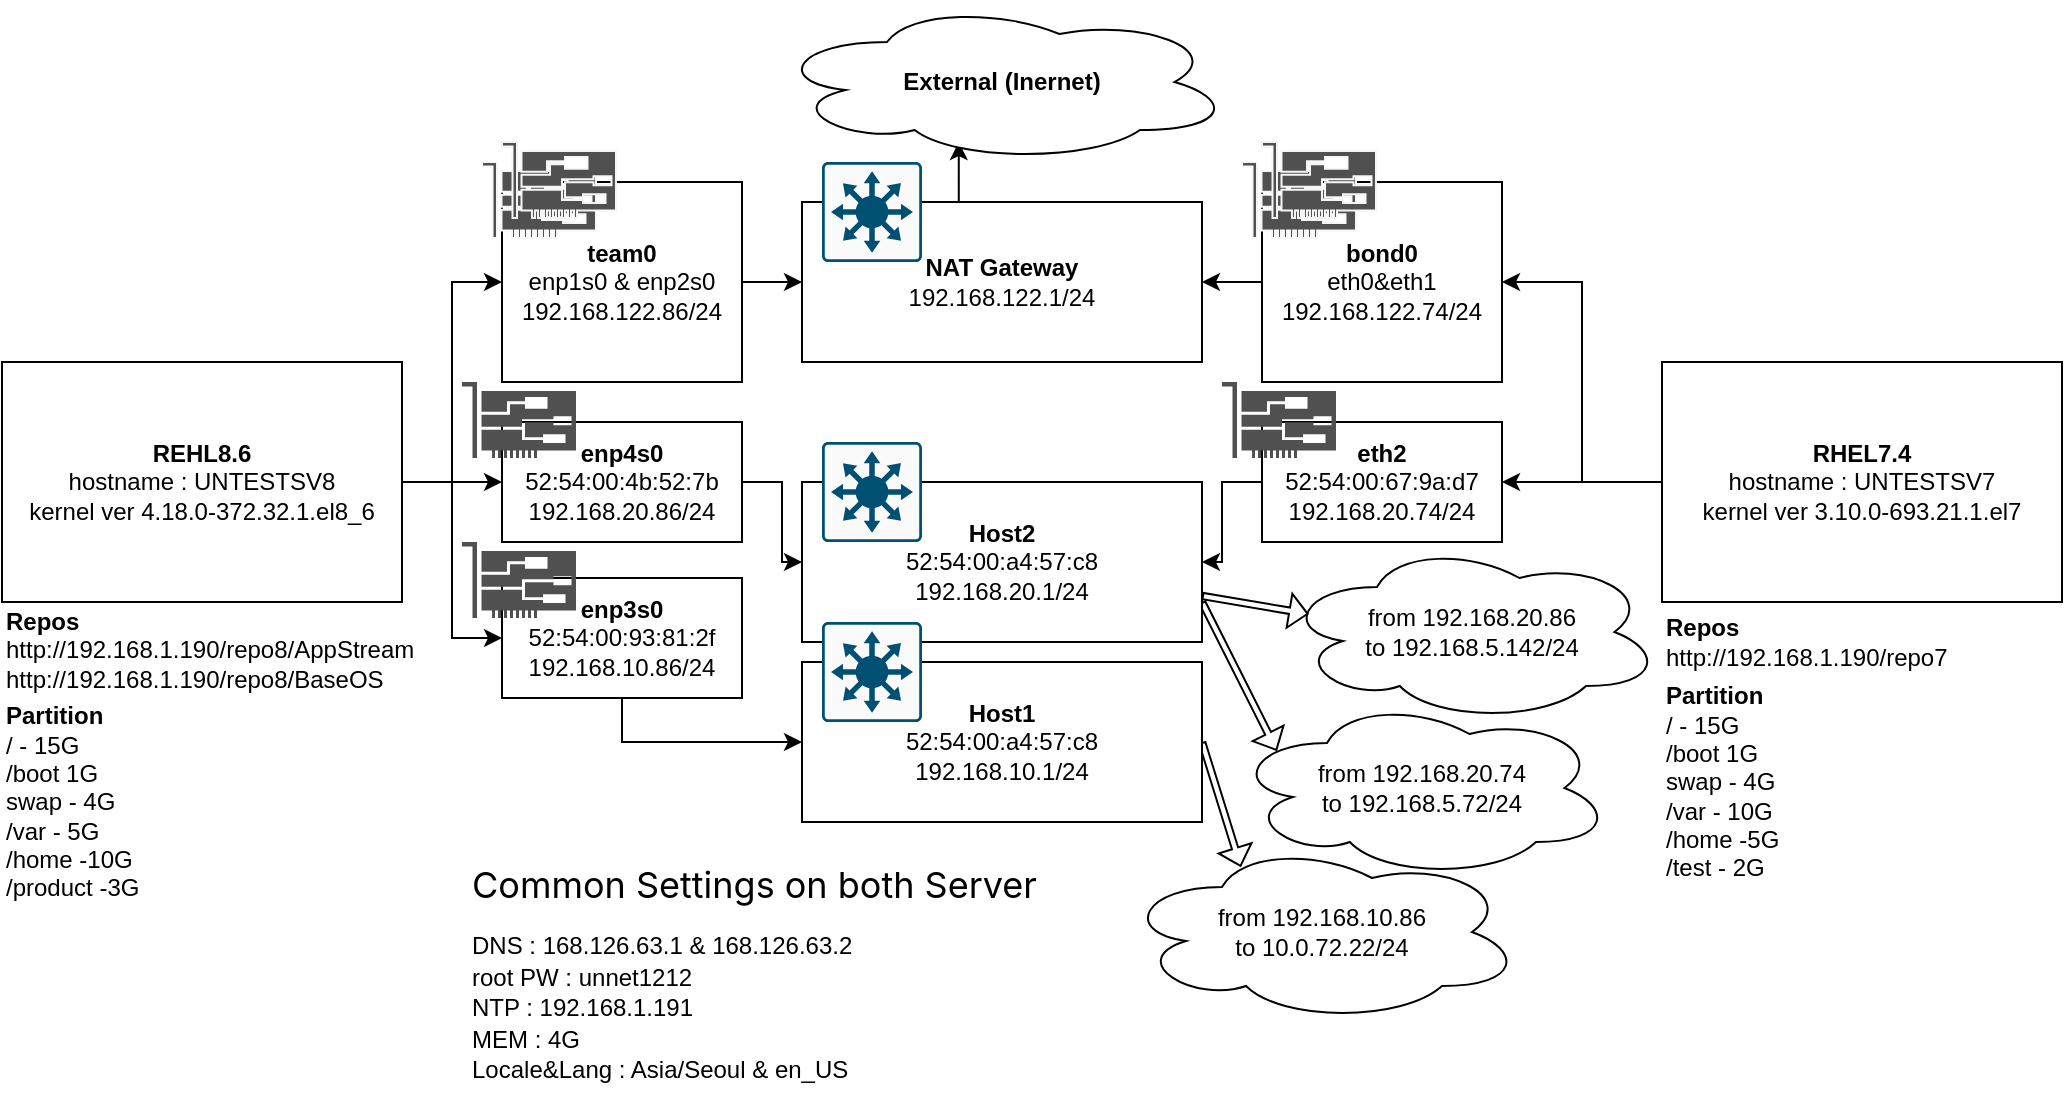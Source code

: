 <mxfile version="20.6.0" type="github">
  <diagram id="3-aWnPjAAtXSHg9XjmKd" name="페이지-1">
    <mxGraphModel dx="1433" dy="865" grid="1" gridSize="10" guides="1" tooltips="1" connect="1" arrows="1" fold="1" page="1" pageScale="1" pageWidth="1169" pageHeight="827" math="0" shadow="0">
      <root>
        <mxCell id="0" />
        <mxCell id="1" parent="0" />
        <mxCell id="oyet4yBadCuPjKH_klJJ-17" style="edgeStyle=orthogonalEdgeStyle;rounded=0;orthogonalLoop=1;jettySize=auto;html=1;exitX=0.5;exitY=0;exitDx=0;exitDy=0;entryX=0.406;entryY=0.875;entryDx=0;entryDy=0;entryPerimeter=0;" parent="1" source="oyet4yBadCuPjKH_klJJ-1" target="oyet4yBadCuPjKH_klJJ-2" edge="1">
          <mxGeometry relative="1" as="geometry" />
        </mxCell>
        <mxCell id="oyet4yBadCuPjKH_klJJ-1" value="&lt;b&gt;NAT Gateway&lt;/b&gt;&lt;br&gt;192.168.122.1/24" style="rounded=0;whiteSpace=wrap;html=1;" parent="1" vertex="1">
          <mxGeometry x="480" y="120" width="200" height="80" as="geometry" />
        </mxCell>
        <mxCell id="oyet4yBadCuPjKH_klJJ-2" value="&lt;b&gt;External (Inernet)&lt;/b&gt;" style="ellipse;shape=cloud;whiteSpace=wrap;html=1;" parent="1" vertex="1">
          <mxGeometry x="465" y="20" width="230" height="80" as="geometry" />
        </mxCell>
        <mxCell id="oyet4yBadCuPjKH_klJJ-24" style="edgeStyle=orthogonalEdgeStyle;rounded=0;orthogonalLoop=1;jettySize=auto;html=1;entryX=0;entryY=0.5;entryDx=0;entryDy=0;" parent="1" source="oyet4yBadCuPjKH_klJJ-3" target="oyet4yBadCuPjKH_klJJ-18" edge="1">
          <mxGeometry relative="1" as="geometry" />
        </mxCell>
        <mxCell id="oyet4yBadCuPjKH_klJJ-25" style="edgeStyle=orthogonalEdgeStyle;rounded=0;orthogonalLoop=1;jettySize=auto;html=1;entryX=0;entryY=0.5;entryDx=0;entryDy=0;" parent="1" source="oyet4yBadCuPjKH_klJJ-3" target="oyet4yBadCuPjKH_klJJ-19" edge="1">
          <mxGeometry relative="1" as="geometry" />
        </mxCell>
        <mxCell id="oyet4yBadCuPjKH_klJJ-26" style="edgeStyle=orthogonalEdgeStyle;rounded=0;orthogonalLoop=1;jettySize=auto;html=1;entryX=0;entryY=0.5;entryDx=0;entryDy=0;" parent="1" source="oyet4yBadCuPjKH_klJJ-3" target="oyet4yBadCuPjKH_klJJ-20" edge="1">
          <mxGeometry relative="1" as="geometry" />
        </mxCell>
        <mxCell id="oyet4yBadCuPjKH_klJJ-32" style="edgeStyle=orthogonalEdgeStyle;rounded=0;orthogonalLoop=1;jettySize=auto;html=1;entryX=1;entryY=0.5;entryDx=0;entryDy=0;" parent="1" source="oyet4yBadCuPjKH_klJJ-4" target="oyet4yBadCuPjKH_klJJ-21" edge="1">
          <mxGeometry relative="1" as="geometry" />
        </mxCell>
        <mxCell id="oyet4yBadCuPjKH_klJJ-33" style="edgeStyle=orthogonalEdgeStyle;rounded=0;orthogonalLoop=1;jettySize=auto;html=1;" parent="1" source="oyet4yBadCuPjKH_klJJ-4" target="oyet4yBadCuPjKH_klJJ-22" edge="1">
          <mxGeometry relative="1" as="geometry" />
        </mxCell>
        <mxCell id="oyet4yBadCuPjKH_klJJ-30" style="edgeStyle=orthogonalEdgeStyle;rounded=0;orthogonalLoop=1;jettySize=auto;html=1;" parent="1" source="oyet4yBadCuPjKH_klJJ-18" target="oyet4yBadCuPjKH_klJJ-1" edge="1">
          <mxGeometry relative="1" as="geometry" />
        </mxCell>
        <mxCell id="oyet4yBadCuPjKH_klJJ-29" style="edgeStyle=orthogonalEdgeStyle;rounded=0;orthogonalLoop=1;jettySize=auto;html=1;exitX=0.5;exitY=1;exitDx=0;exitDy=0;entryX=0;entryY=0.5;entryDx=0;entryDy=0;" parent="1" source="oyet4yBadCuPjKH_klJJ-20" target="oyet4yBadCuPjKH_klJJ-7" edge="1">
          <mxGeometry relative="1" as="geometry" />
        </mxCell>
        <mxCell id="oyet4yBadCuPjKH_klJJ-31" style="edgeStyle=orthogonalEdgeStyle;rounded=0;orthogonalLoop=1;jettySize=auto;html=1;entryX=1;entryY=0.5;entryDx=0;entryDy=0;" parent="1" source="oyet4yBadCuPjKH_klJJ-21" target="oyet4yBadCuPjKH_klJJ-1" edge="1">
          <mxGeometry relative="1" as="geometry" />
        </mxCell>
        <mxCell id="oyet4yBadCuPjKH_klJJ-42" value="&lt;h1&gt;&lt;span style=&quot;font-family: -apple-system, BlinkMacSystemFont, &amp;quot;Apple SD Gothic Neo&amp;quot;, helvetica, noto, notojp, notokr, &amp;quot;Microsoft YaHei&amp;quot;, &amp;quot;Malgun Gothic&amp;quot;, &amp;quot;맑은 고딕&amp;quot;, Dotum, 돋움, sans-serif; font-size: 18px; font-weight: 400; background-color: rgb(255, 255, 255);&quot;&gt;Common Settings on both Server&lt;/span&gt;&lt;br&gt;&lt;/h1&gt;&lt;p style=&quot;line-height: 30%;&quot;&gt;DNS : 168.126.63.1 &amp;amp; 168.126.63.2&lt;/p&gt;&lt;p style=&quot;line-height: 30%;&quot;&gt;root PW : unnet1212&lt;/p&gt;&lt;p style=&quot;line-height: 30%;&quot;&gt;NTP : 192.168.1.191&lt;/p&gt;&lt;p style=&quot;line-height: 30%;&quot;&gt;MEM : 4G&lt;/p&gt;&lt;p style=&quot;line-height: 30%;&quot;&gt;Locale&amp;amp;Lang : Asia/Seoul &amp;amp; en_US&lt;/p&gt;" style="text;html=1;strokeColor=none;fillColor=none;spacing=5;spacingTop=-20;whiteSpace=wrap;overflow=hidden;rounded=0;" parent="1" vertex="1">
          <mxGeometry x="310" y="440" width="380" height="126" as="geometry" />
        </mxCell>
        <mxCell id="oyet4yBadCuPjKH_klJJ-52" value="" style="sketch=0;points=[[0.015,0.015,0],[0.985,0.015,0],[0.985,0.985,0],[0.015,0.985,0],[0.25,0,0],[0.5,0,0],[0.75,0,0],[1,0.25,0],[1,0.5,0],[1,0.75,0],[0.75,1,0],[0.5,1,0],[0.25,1,0],[0,0.75,0],[0,0.5,0],[0,0.25,0]];verticalLabelPosition=bottom;html=1;verticalAlign=top;aspect=fixed;align=center;pointerEvents=1;shape=mxgraph.cisco19.rect;prIcon=l3_switch;fillColor=#FAFAFA;strokeColor=#005073;" parent="1" vertex="1">
          <mxGeometry x="490" y="100" width="50" height="50" as="geometry" />
        </mxCell>
        <mxCell id="oyet4yBadCuPjKH_klJJ-27" style="edgeStyle=orthogonalEdgeStyle;rounded=0;orthogonalLoop=1;jettySize=auto;html=1;entryX=0;entryY=0.5;entryDx=0;entryDy=0;" parent="1" source="oyet4yBadCuPjKH_klJJ-19" target="oyet4yBadCuPjKH_klJJ-6" edge="1">
          <mxGeometry relative="1" as="geometry" />
        </mxCell>
        <mxCell id="oyet4yBadCuPjKH_klJJ-36" style="edgeStyle=orthogonalEdgeStyle;rounded=0;orthogonalLoop=1;jettySize=auto;html=1;entryX=1;entryY=0.5;entryDx=0;entryDy=0;" parent="1" source="oyet4yBadCuPjKH_klJJ-22" target="oyet4yBadCuPjKH_klJJ-6" edge="1">
          <mxGeometry relative="1" as="geometry" />
        </mxCell>
        <mxCell id="duNDENm5G7LJU51QfXqs-9" value="" style="group" vertex="1" connectable="0" parent="1">
          <mxGeometry x="80" y="180" width="200" height="290" as="geometry" />
        </mxCell>
        <mxCell id="oyet4yBadCuPjKH_klJJ-3" value="&lt;b&gt;REHL8.6&lt;/b&gt;&lt;br&gt;hostname : UNTESTSV8&lt;br&gt;kernel ver&amp;nbsp;4.18.0-372.32.1.el8_6" style="rounded=0;whiteSpace=wrap;html=1;" parent="duNDENm5G7LJU51QfXqs-9" vertex="1">
          <mxGeometry y="20" width="200" height="120" as="geometry" />
        </mxCell>
        <mxCell id="oyet4yBadCuPjKH_klJJ-43" value="" style="shape=image;html=1;verticalAlign=top;verticalLabelPosition=bottom;labelBackgroundColor=#ffffff;imageAspect=0;aspect=fixed;image=https://cdn1.iconfinder.com/data/icons/Futurosoft%20Icons%200.5.2/128x128/apps/redhat.png" parent="duNDENm5G7LJU51QfXqs-9" vertex="1">
          <mxGeometry x="10" width="60" height="60" as="geometry" />
        </mxCell>
        <mxCell id="duNDENm5G7LJU51QfXqs-7" value="" style="group" vertex="1" connectable="0" parent="duNDENm5G7LJU51QfXqs-9">
          <mxGeometry y="148" width="200" height="142" as="geometry" />
        </mxCell>
        <mxCell id="oyet4yBadCuPjKH_klJJ-55" value="&lt;b&gt;Repos&lt;/b&gt;&lt;br&gt;http://192.168.1.190/repo8/AppStream&lt;br&gt;http://192.168.1.190/repo8/BaseOS" style="text;html=1;strokeColor=none;fillColor=none;align=left;verticalAlign=middle;whiteSpace=wrap;rounded=0;" parent="duNDENm5G7LJU51QfXqs-7" vertex="1">
          <mxGeometry width="200" height="32" as="geometry" />
        </mxCell>
        <mxCell id="oyet4yBadCuPjKH_klJJ-58" value="&lt;b&gt;Partition&lt;/b&gt;&lt;br&gt;/ - 15G&lt;br&gt;/boot 1G&lt;br&gt;swap - 4G&lt;br&gt;/var - 5G&lt;br&gt;/home -10G&lt;br&gt;/product -3G" style="text;html=1;strokeColor=none;fillColor=none;align=left;verticalAlign=middle;whiteSpace=wrap;rounded=0;" parent="duNDENm5G7LJU51QfXqs-7" vertex="1">
          <mxGeometry y="42" width="200" height="100" as="geometry" />
        </mxCell>
        <mxCell id="duNDENm5G7LJU51QfXqs-10" value="" style="group" vertex="1" connectable="0" parent="1">
          <mxGeometry x="910" y="180" width="200" height="280" as="geometry" />
        </mxCell>
        <mxCell id="oyet4yBadCuPjKH_klJJ-4" value="&lt;b&gt;RHEL7.4&lt;/b&gt;&lt;br&gt;hostname : UNTESTSV7&lt;br&gt;kernel ver&amp;nbsp;3.10.0-693.21.1.el7" style="rounded=0;whiteSpace=wrap;html=1;" parent="duNDENm5G7LJU51QfXqs-10" vertex="1">
          <mxGeometry y="20" width="200" height="120" as="geometry" />
        </mxCell>
        <mxCell id="oyet4yBadCuPjKH_klJJ-44" value="" style="shape=image;html=1;verticalAlign=top;verticalLabelPosition=bottom;labelBackgroundColor=#ffffff;imageAspect=0;aspect=fixed;image=https://cdn1.iconfinder.com/data/icons/Futurosoft%20Icons%200.5.2/128x128/apps/redhat.png" parent="duNDENm5G7LJU51QfXqs-10" vertex="1">
          <mxGeometry x="20" width="60" height="60" as="geometry" />
        </mxCell>
        <mxCell id="duNDENm5G7LJU51QfXqs-8" value="" style="group" vertex="1" connectable="0" parent="duNDENm5G7LJU51QfXqs-10">
          <mxGeometry y="145" width="200" height="135" as="geometry" />
        </mxCell>
        <mxCell id="oyet4yBadCuPjKH_klJJ-56" value="&lt;b&gt;Repos&lt;/b&gt;&lt;br&gt;http://192.168.1.190/repo7" style="text;html=1;strokeColor=none;fillColor=none;align=left;verticalAlign=middle;whiteSpace=wrap;rounded=0;" parent="duNDENm5G7LJU51QfXqs-8" vertex="1">
          <mxGeometry width="200" height="30" as="geometry" />
        </mxCell>
        <mxCell id="oyet4yBadCuPjKH_klJJ-59" value="&lt;b&gt;Partition&lt;/b&gt;&lt;br&gt;/ - 15G&lt;br&gt;/boot 1G&lt;br&gt;swap - 4G&lt;br&gt;/var - 10G&lt;br&gt;/home -5G&lt;br&gt;/test - 2G" style="text;html=1;strokeColor=none;fillColor=none;align=left;verticalAlign=middle;whiteSpace=wrap;rounded=0;" parent="duNDENm5G7LJU51QfXqs-8" vertex="1">
          <mxGeometry y="35" width="200" height="100" as="geometry" />
        </mxCell>
        <mxCell id="duNDENm5G7LJU51QfXqs-15" value="" style="group" vertex="1" connectable="0" parent="1">
          <mxGeometry x="310" y="90" width="140" height="278" as="geometry" />
        </mxCell>
        <mxCell id="duNDENm5G7LJU51QfXqs-6" value="" style="group" vertex="1" connectable="0" parent="duNDENm5G7LJU51QfXqs-15">
          <mxGeometry y="200" width="140" height="78" as="geometry" />
        </mxCell>
        <mxCell id="oyet4yBadCuPjKH_klJJ-20" value="&lt;b&gt;enp3s0&lt;/b&gt;&lt;br&gt;52:54:00:93:81:2f&lt;br&gt;192.168.10.86/24" style="rounded=0;whiteSpace=wrap;html=1;" parent="duNDENm5G7LJU51QfXqs-6" vertex="1">
          <mxGeometry x="20" y="18" width="120" height="60" as="geometry" />
        </mxCell>
        <mxCell id="oyet4yBadCuPjKH_klJJ-47" value="" style="sketch=0;pointerEvents=1;shadow=0;dashed=0;html=1;strokeColor=none;fillColor=#505050;labelPosition=center;verticalLabelPosition=bottom;verticalAlign=top;outlineConnect=0;align=center;shape=mxgraph.office.devices.nic;" parent="duNDENm5G7LJU51QfXqs-6" vertex="1">
          <mxGeometry width="57" height="38" as="geometry" />
        </mxCell>
        <mxCell id="duNDENm5G7LJU51QfXqs-11" value="" style="group" vertex="1" connectable="0" parent="duNDENm5G7LJU51QfXqs-15">
          <mxGeometry x="10" width="130" height="120" as="geometry" />
        </mxCell>
        <mxCell id="oyet4yBadCuPjKH_klJJ-18" value="&lt;b&gt;team0&lt;br&gt;&lt;/b&gt;enp1s0 &amp;amp; enp2s0&lt;br&gt;192.168.122.86/24&lt;br&gt;" style="rounded=0;whiteSpace=wrap;html=1;" parent="duNDENm5G7LJU51QfXqs-11" vertex="1">
          <mxGeometry x="10" y="20" width="120" height="100" as="geometry" />
        </mxCell>
        <mxCell id="oyet4yBadCuPjKH_klJJ-45" value="" style="sketch=0;pointerEvents=1;shadow=0;dashed=0;html=1;strokeColor=#F7F7F7;fillColor=#505050;labelPosition=center;verticalLabelPosition=bottom;verticalAlign=top;outlineConnect=0;align=center;shape=mxgraph.office.devices.nic;" parent="duNDENm5G7LJU51QfXqs-11" vertex="1">
          <mxGeometry y="10" width="57" height="38" as="geometry" />
        </mxCell>
        <mxCell id="oyet4yBadCuPjKH_klJJ-50" value="" style="sketch=0;pointerEvents=1;shadow=0;dashed=0;html=1;strokeColor=#F5F5F5;fillColor=#505050;labelPosition=center;verticalLabelPosition=bottom;verticalAlign=top;outlineConnect=0;align=center;shape=mxgraph.office.devices.nic;" parent="duNDENm5G7LJU51QfXqs-11" vertex="1">
          <mxGeometry x="10" width="57" height="38" as="geometry" />
        </mxCell>
        <mxCell id="duNDENm5G7LJU51QfXqs-13" value="" style="group" vertex="1" connectable="0" parent="duNDENm5G7LJU51QfXqs-15">
          <mxGeometry y="120" width="140" height="80" as="geometry" />
        </mxCell>
        <mxCell id="oyet4yBadCuPjKH_klJJ-19" value="&lt;b&gt;enp4s0&lt;/b&gt;&lt;br&gt;52:54:00:4b:52:7b&lt;br&gt;192.168.20.86/24" style="rounded=0;whiteSpace=wrap;html=1;" parent="duNDENm5G7LJU51QfXqs-13" vertex="1">
          <mxGeometry x="20" y="20" width="120" height="60" as="geometry" />
        </mxCell>
        <mxCell id="oyet4yBadCuPjKH_klJJ-46" value="" style="sketch=0;pointerEvents=1;shadow=0;dashed=0;html=1;strokeColor=none;fillColor=#505050;labelPosition=center;verticalLabelPosition=bottom;verticalAlign=top;outlineConnect=0;align=center;shape=mxgraph.office.devices.nic;" parent="duNDENm5G7LJU51QfXqs-13" vertex="1">
          <mxGeometry width="57" height="38" as="geometry" />
        </mxCell>
        <mxCell id="duNDENm5G7LJU51QfXqs-16" value="" style="group" vertex="1" connectable="0" parent="1">
          <mxGeometry x="690" y="90" width="140" height="200" as="geometry" />
        </mxCell>
        <mxCell id="duNDENm5G7LJU51QfXqs-12" value="" style="group" vertex="1" connectable="0" parent="duNDENm5G7LJU51QfXqs-16">
          <mxGeometry x="10" width="130" height="120" as="geometry" />
        </mxCell>
        <mxCell id="oyet4yBadCuPjKH_klJJ-21" value="&lt;b&gt;bond0&lt;/b&gt;&lt;br&gt;eth0&amp;amp;eth1&lt;br&gt;192.168.122.74/24&lt;br&gt;" style="rounded=0;whiteSpace=wrap;html=1;" parent="duNDENm5G7LJU51QfXqs-12" vertex="1">
          <mxGeometry x="10" y="20" width="120" height="100" as="geometry" />
        </mxCell>
        <mxCell id="oyet4yBadCuPjKH_klJJ-48" value="" style="sketch=0;pointerEvents=1;shadow=0;dashed=0;html=1;strokeColor=#F5F5F5;fillColor=#505050;labelPosition=center;verticalLabelPosition=bottom;verticalAlign=top;outlineConnect=0;align=center;shape=mxgraph.office.devices.nic;" parent="duNDENm5G7LJU51QfXqs-12" vertex="1">
          <mxGeometry y="10" width="57" height="38" as="geometry" />
        </mxCell>
        <mxCell id="oyet4yBadCuPjKH_klJJ-49" value="" style="sketch=0;pointerEvents=1;shadow=0;dashed=0;html=1;strokeColor=#F5F5F5;fillColor=#505050;labelPosition=center;verticalLabelPosition=bottom;verticalAlign=top;outlineConnect=0;align=center;shape=mxgraph.office.devices.nic;" parent="duNDENm5G7LJU51QfXqs-12" vertex="1">
          <mxGeometry x="10" width="57" height="38" as="geometry" />
        </mxCell>
        <mxCell id="duNDENm5G7LJU51QfXqs-14" value="" style="group" vertex="1" connectable="0" parent="duNDENm5G7LJU51QfXqs-16">
          <mxGeometry y="120" width="140" height="80" as="geometry" />
        </mxCell>
        <mxCell id="oyet4yBadCuPjKH_klJJ-22" value="&lt;b&gt;eth2&lt;/b&gt;&lt;br&gt;52:54:00:67:9a:d7&lt;br&gt;192.168.20.74/24" style="rounded=0;whiteSpace=wrap;html=1;" parent="duNDENm5G7LJU51QfXqs-14" vertex="1">
          <mxGeometry x="20" y="20" width="120" height="60" as="geometry" />
        </mxCell>
        <mxCell id="oyet4yBadCuPjKH_klJJ-51" value="" style="sketch=0;pointerEvents=1;shadow=0;dashed=0;html=1;strokeColor=none;fillColor=#505050;labelPosition=center;verticalLabelPosition=bottom;verticalAlign=top;outlineConnect=0;align=center;shape=mxgraph.office.devices.nic;" parent="duNDENm5G7LJU51QfXqs-14" vertex="1">
          <mxGeometry width="57" height="38" as="geometry" />
        </mxCell>
        <mxCell id="oyet4yBadCuPjKH_klJJ-34" value="from 192.168.20.86&lt;br&gt;to 192.168.5.142/24" style="ellipse;shape=cloud;whiteSpace=wrap;html=1;" parent="1" vertex="1">
          <mxGeometry x="720" y="290" width="190" height="90" as="geometry" />
        </mxCell>
        <mxCell id="oyet4yBadCuPjKH_klJJ-35" value="from 192.168.20.74&lt;br&gt;to 192.168.5.72/24" style="ellipse;shape=cloud;whiteSpace=wrap;html=1;" parent="1" vertex="1">
          <mxGeometry x="695" y="368" width="190" height="90" as="geometry" />
        </mxCell>
        <mxCell id="oyet4yBadCuPjKH_klJJ-38" value="" style="shape=flexArrow;endArrow=classic;html=1;rounded=0;entryX=0.07;entryY=0.4;entryDx=0;entryDy=0;entryPerimeter=0;endWidth=13;endSize=2.732;width=3.2;" parent="1" source="oyet4yBadCuPjKH_klJJ-6" target="oyet4yBadCuPjKH_klJJ-34" edge="1">
          <mxGeometry width="50" height="50" relative="1" as="geometry">
            <mxPoint x="750" y="375" as="sourcePoint" />
            <mxPoint x="800" y="325" as="targetPoint" />
          </mxGeometry>
        </mxCell>
        <mxCell id="oyet4yBadCuPjKH_klJJ-40" value="from 192.168.10.86&lt;br&gt;to 10.0.72.22/24" style="ellipse;shape=cloud;whiteSpace=wrap;html=1;" parent="1" vertex="1">
          <mxGeometry x="640" y="440" width="200" height="90" as="geometry" />
        </mxCell>
        <mxCell id="oyet4yBadCuPjKH_klJJ-41" value="" style="shape=flexArrow;endArrow=classic;html=1;rounded=0;endWidth=13;endSize=2.732;width=3.2;exitX=1;exitY=0.5;exitDx=0;exitDy=0;entryX=0.297;entryY=0.138;entryDx=0;entryDy=0;entryPerimeter=0;" parent="1" source="oyet4yBadCuPjKH_klJJ-7" target="oyet4yBadCuPjKH_klJJ-40" edge="1">
          <mxGeometry width="50" height="50" relative="1" as="geometry">
            <mxPoint x="680.0" y="430" as="sourcePoint" />
            <mxPoint x="814.16" y="553.44" as="targetPoint" />
          </mxGeometry>
        </mxCell>
        <mxCell id="oyet4yBadCuPjKH_klJJ-39" value="" style="shape=flexArrow;endArrow=classic;html=1;rounded=0;entryX=0.118;entryY=0.293;entryDx=0;entryDy=0;entryPerimeter=0;endWidth=13;endSize=2.732;width=3.2;exitX=1;exitY=0.75;exitDx=0;exitDy=0;" parent="1" source="oyet4yBadCuPjKH_klJJ-6" target="oyet4yBadCuPjKH_klJJ-35" edge="1">
          <mxGeometry width="50" height="50" relative="1" as="geometry">
            <mxPoint x="680" y="337.807" as="sourcePoint" />
            <mxPoint x="818.4" y="362.19" as="targetPoint" />
          </mxGeometry>
        </mxCell>
        <mxCell id="duNDENm5G7LJU51QfXqs-17" value="" style="group" vertex="1" connectable="0" parent="1">
          <mxGeometry x="480" y="240" width="200" height="100" as="geometry" />
        </mxCell>
        <mxCell id="oyet4yBadCuPjKH_klJJ-6" value="&lt;b&gt;Host2&lt;/b&gt;&lt;br&gt;52:54:00:a4:57:c8&lt;br&gt;192.168.20.1/24" style="rounded=0;whiteSpace=wrap;html=1;" parent="duNDENm5G7LJU51QfXqs-17" vertex="1">
          <mxGeometry y="20" width="200" height="80" as="geometry" />
        </mxCell>
        <mxCell id="oyet4yBadCuPjKH_klJJ-53" value="" style="sketch=0;points=[[0.015,0.015,0],[0.985,0.015,0],[0.985,0.985,0],[0.015,0.985,0],[0.25,0,0],[0.5,0,0],[0.75,0,0],[1,0.25,0],[1,0.5,0],[1,0.75,0],[0.75,1,0],[0.5,1,0],[0.25,1,0],[0,0.75,0],[0,0.5,0],[0,0.25,0]];verticalLabelPosition=bottom;html=1;verticalAlign=top;aspect=fixed;align=center;pointerEvents=1;shape=mxgraph.cisco19.rect;prIcon=l3_switch;fillColor=#FAFAFA;strokeColor=#005073;" parent="duNDENm5G7LJU51QfXqs-17" vertex="1">
          <mxGeometry x="10" width="50" height="50" as="geometry" />
        </mxCell>
        <mxCell id="duNDENm5G7LJU51QfXqs-18" value="" style="group" vertex="1" connectable="0" parent="1">
          <mxGeometry x="480" y="330" width="200" height="100" as="geometry" />
        </mxCell>
        <mxCell id="oyet4yBadCuPjKH_klJJ-7" value="&lt;b&gt;Host1&lt;/b&gt;&lt;br&gt;52:54:00:a4:57:c8&lt;br&gt;192.168.10.1/24" style="rounded=0;whiteSpace=wrap;html=1;" parent="duNDENm5G7LJU51QfXqs-18" vertex="1">
          <mxGeometry y="20" width="200" height="80" as="geometry" />
        </mxCell>
        <mxCell id="oyet4yBadCuPjKH_klJJ-54" value="" style="sketch=0;points=[[0.015,0.015,0],[0.985,0.015,0],[0.985,0.985,0],[0.015,0.985,0],[0.25,0,0],[0.5,0,0],[0.75,0,0],[1,0.25,0],[1,0.5,0],[1,0.75,0],[0.75,1,0],[0.5,1,0],[0.25,1,0],[0,0.75,0],[0,0.5,0],[0,0.25,0]];verticalLabelPosition=bottom;html=1;verticalAlign=top;aspect=fixed;align=center;pointerEvents=1;shape=mxgraph.cisco19.rect;prIcon=l3_switch;fillColor=#FAFAFA;strokeColor=#005073;" parent="duNDENm5G7LJU51QfXqs-18" vertex="1">
          <mxGeometry x="10" width="50" height="50" as="geometry" />
        </mxCell>
      </root>
    </mxGraphModel>
  </diagram>
</mxfile>
